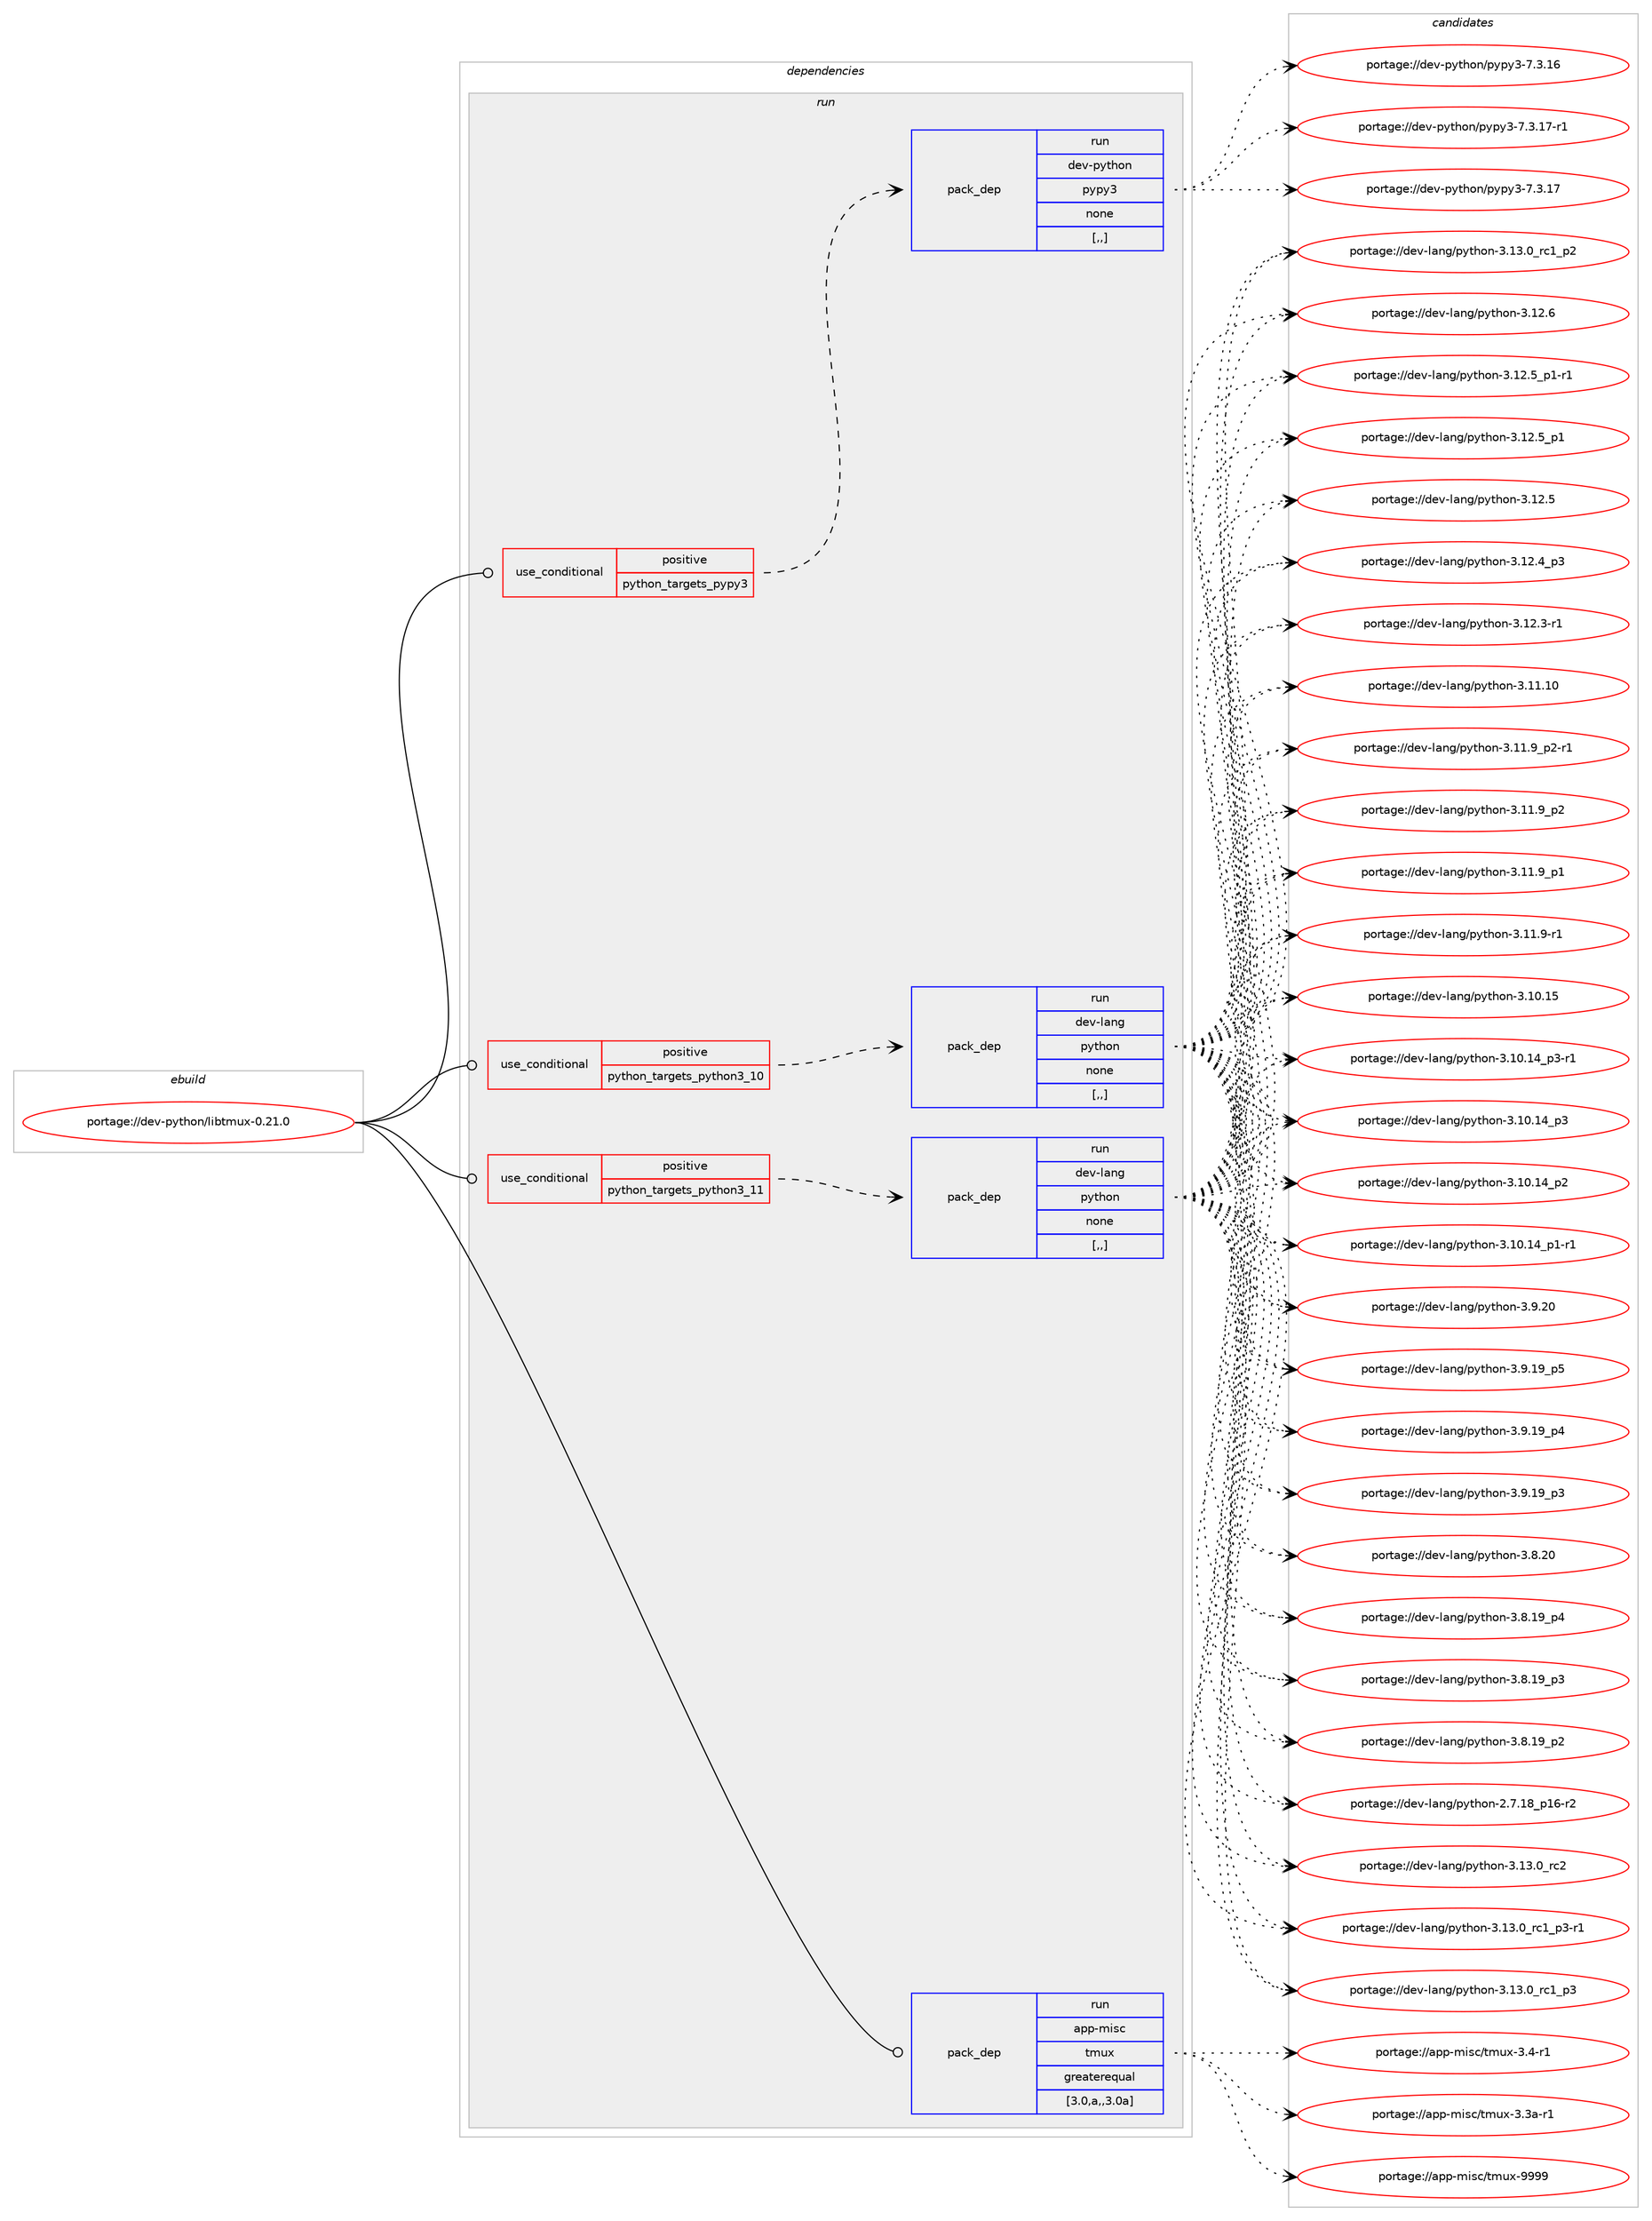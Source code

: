 digraph prolog {

# *************
# Graph options
# *************

newrank=true;
concentrate=true;
compound=true;
graph [rankdir=LR,fontname=Helvetica,fontsize=10,ranksep=1.5];#, ranksep=2.5, nodesep=0.2];
edge  [arrowhead=vee];
node  [fontname=Helvetica,fontsize=10];

# **********
# The ebuild
# **********

subgraph cluster_leftcol {
color=gray;
label=<<i>ebuild</i>>;
id [label="portage://dev-python/libtmux-0.21.0", color=red, width=4, href="../dev-python/libtmux-0.21.0.svg"];
}

# ****************
# The dependencies
# ****************

subgraph cluster_midcol {
color=gray;
label=<<i>dependencies</i>>;
subgraph cluster_compile {
fillcolor="#eeeeee";
style=filled;
label=<<i>compile</i>>;
}
subgraph cluster_compileandrun {
fillcolor="#eeeeee";
style=filled;
label=<<i>compile and run</i>>;
}
subgraph cluster_run {
fillcolor="#eeeeee";
style=filled;
label=<<i>run</i>>;
subgraph cond164634 {
dependency644401 [label=<<TABLE BORDER="0" CELLBORDER="1" CELLSPACING="0" CELLPADDING="4"><TR><TD ROWSPAN="3" CELLPADDING="10">use_conditional</TD></TR><TR><TD>positive</TD></TR><TR><TD>python_targets_pypy3</TD></TR></TABLE>>, shape=none, color=red];
subgraph pack474948 {
dependency644402 [label=<<TABLE BORDER="0" CELLBORDER="1" CELLSPACING="0" CELLPADDING="4" WIDTH="220"><TR><TD ROWSPAN="6" CELLPADDING="30">pack_dep</TD></TR><TR><TD WIDTH="110">run</TD></TR><TR><TD>dev-python</TD></TR><TR><TD>pypy3</TD></TR><TR><TD>none</TD></TR><TR><TD>[,,]</TD></TR></TABLE>>, shape=none, color=blue];
}
dependency644401:e -> dependency644402:w [weight=20,style="dashed",arrowhead="vee"];
}
id:e -> dependency644401:w [weight=20,style="solid",arrowhead="odot"];
subgraph cond164635 {
dependency644403 [label=<<TABLE BORDER="0" CELLBORDER="1" CELLSPACING="0" CELLPADDING="4"><TR><TD ROWSPAN="3" CELLPADDING="10">use_conditional</TD></TR><TR><TD>positive</TD></TR><TR><TD>python_targets_python3_10</TD></TR></TABLE>>, shape=none, color=red];
subgraph pack474949 {
dependency644404 [label=<<TABLE BORDER="0" CELLBORDER="1" CELLSPACING="0" CELLPADDING="4" WIDTH="220"><TR><TD ROWSPAN="6" CELLPADDING="30">pack_dep</TD></TR><TR><TD WIDTH="110">run</TD></TR><TR><TD>dev-lang</TD></TR><TR><TD>python</TD></TR><TR><TD>none</TD></TR><TR><TD>[,,]</TD></TR></TABLE>>, shape=none, color=blue];
}
dependency644403:e -> dependency644404:w [weight=20,style="dashed",arrowhead="vee"];
}
id:e -> dependency644403:w [weight=20,style="solid",arrowhead="odot"];
subgraph cond164636 {
dependency644405 [label=<<TABLE BORDER="0" CELLBORDER="1" CELLSPACING="0" CELLPADDING="4"><TR><TD ROWSPAN="3" CELLPADDING="10">use_conditional</TD></TR><TR><TD>positive</TD></TR><TR><TD>python_targets_python3_11</TD></TR></TABLE>>, shape=none, color=red];
subgraph pack474950 {
dependency644406 [label=<<TABLE BORDER="0" CELLBORDER="1" CELLSPACING="0" CELLPADDING="4" WIDTH="220"><TR><TD ROWSPAN="6" CELLPADDING="30">pack_dep</TD></TR><TR><TD WIDTH="110">run</TD></TR><TR><TD>dev-lang</TD></TR><TR><TD>python</TD></TR><TR><TD>none</TD></TR><TR><TD>[,,]</TD></TR></TABLE>>, shape=none, color=blue];
}
dependency644405:e -> dependency644406:w [weight=20,style="dashed",arrowhead="vee"];
}
id:e -> dependency644405:w [weight=20,style="solid",arrowhead="odot"];
subgraph pack474951 {
dependency644407 [label=<<TABLE BORDER="0" CELLBORDER="1" CELLSPACING="0" CELLPADDING="4" WIDTH="220"><TR><TD ROWSPAN="6" CELLPADDING="30">pack_dep</TD></TR><TR><TD WIDTH="110">run</TD></TR><TR><TD>app-misc</TD></TR><TR><TD>tmux</TD></TR><TR><TD>greaterequal</TD></TR><TR><TD>[3.0,a,,3.0a]</TD></TR></TABLE>>, shape=none, color=blue];
}
id:e -> dependency644407:w [weight=20,style="solid",arrowhead="odot"];
}
}

# **************
# The candidates
# **************

subgraph cluster_choices {
rank=same;
color=gray;
label=<<i>candidates</i>>;

subgraph choice474948 {
color=black;
nodesep=1;
choice100101118451121211161041111104711212111212151455546514649554511449 [label="portage://dev-python/pypy3-7.3.17-r1", color=red, width=4,href="../dev-python/pypy3-7.3.17-r1.svg"];
choice10010111845112121116104111110471121211121215145554651464955 [label="portage://dev-python/pypy3-7.3.17", color=red, width=4,href="../dev-python/pypy3-7.3.17.svg"];
choice10010111845112121116104111110471121211121215145554651464954 [label="portage://dev-python/pypy3-7.3.16", color=red, width=4,href="../dev-python/pypy3-7.3.16.svg"];
dependency644402:e -> choice100101118451121211161041111104711212111212151455546514649554511449:w [style=dotted,weight="100"];
dependency644402:e -> choice10010111845112121116104111110471121211121215145554651464955:w [style=dotted,weight="100"];
dependency644402:e -> choice10010111845112121116104111110471121211121215145554651464954:w [style=dotted,weight="100"];
}
subgraph choice474949 {
color=black;
nodesep=1;
choice10010111845108971101034711212111610411111045514649514648951149950 [label="portage://dev-lang/python-3.13.0_rc2", color=red, width=4,href="../dev-lang/python-3.13.0_rc2.svg"];
choice1001011184510897110103471121211161041111104551464951464895114994995112514511449 [label="portage://dev-lang/python-3.13.0_rc1_p3-r1", color=red, width=4,href="../dev-lang/python-3.13.0_rc1_p3-r1.svg"];
choice100101118451089711010347112121116104111110455146495146489511499499511251 [label="portage://dev-lang/python-3.13.0_rc1_p3", color=red, width=4,href="../dev-lang/python-3.13.0_rc1_p3.svg"];
choice100101118451089711010347112121116104111110455146495146489511499499511250 [label="portage://dev-lang/python-3.13.0_rc1_p2", color=red, width=4,href="../dev-lang/python-3.13.0_rc1_p2.svg"];
choice10010111845108971101034711212111610411111045514649504654 [label="portage://dev-lang/python-3.12.6", color=red, width=4,href="../dev-lang/python-3.12.6.svg"];
choice1001011184510897110103471121211161041111104551464950465395112494511449 [label="portage://dev-lang/python-3.12.5_p1-r1", color=red, width=4,href="../dev-lang/python-3.12.5_p1-r1.svg"];
choice100101118451089711010347112121116104111110455146495046539511249 [label="portage://dev-lang/python-3.12.5_p1", color=red, width=4,href="../dev-lang/python-3.12.5_p1.svg"];
choice10010111845108971101034711212111610411111045514649504653 [label="portage://dev-lang/python-3.12.5", color=red, width=4,href="../dev-lang/python-3.12.5.svg"];
choice100101118451089711010347112121116104111110455146495046529511251 [label="portage://dev-lang/python-3.12.4_p3", color=red, width=4,href="../dev-lang/python-3.12.4_p3.svg"];
choice100101118451089711010347112121116104111110455146495046514511449 [label="portage://dev-lang/python-3.12.3-r1", color=red, width=4,href="../dev-lang/python-3.12.3-r1.svg"];
choice1001011184510897110103471121211161041111104551464949464948 [label="portage://dev-lang/python-3.11.10", color=red, width=4,href="../dev-lang/python-3.11.10.svg"];
choice1001011184510897110103471121211161041111104551464949465795112504511449 [label="portage://dev-lang/python-3.11.9_p2-r1", color=red, width=4,href="../dev-lang/python-3.11.9_p2-r1.svg"];
choice100101118451089711010347112121116104111110455146494946579511250 [label="portage://dev-lang/python-3.11.9_p2", color=red, width=4,href="../dev-lang/python-3.11.9_p2.svg"];
choice100101118451089711010347112121116104111110455146494946579511249 [label="portage://dev-lang/python-3.11.9_p1", color=red, width=4,href="../dev-lang/python-3.11.9_p1.svg"];
choice100101118451089711010347112121116104111110455146494946574511449 [label="portage://dev-lang/python-3.11.9-r1", color=red, width=4,href="../dev-lang/python-3.11.9-r1.svg"];
choice1001011184510897110103471121211161041111104551464948464953 [label="portage://dev-lang/python-3.10.15", color=red, width=4,href="../dev-lang/python-3.10.15.svg"];
choice100101118451089711010347112121116104111110455146494846495295112514511449 [label="portage://dev-lang/python-3.10.14_p3-r1", color=red, width=4,href="../dev-lang/python-3.10.14_p3-r1.svg"];
choice10010111845108971101034711212111610411111045514649484649529511251 [label="portage://dev-lang/python-3.10.14_p3", color=red, width=4,href="../dev-lang/python-3.10.14_p3.svg"];
choice10010111845108971101034711212111610411111045514649484649529511250 [label="portage://dev-lang/python-3.10.14_p2", color=red, width=4,href="../dev-lang/python-3.10.14_p2.svg"];
choice100101118451089711010347112121116104111110455146494846495295112494511449 [label="portage://dev-lang/python-3.10.14_p1-r1", color=red, width=4,href="../dev-lang/python-3.10.14_p1-r1.svg"];
choice10010111845108971101034711212111610411111045514657465048 [label="portage://dev-lang/python-3.9.20", color=red, width=4,href="../dev-lang/python-3.9.20.svg"];
choice100101118451089711010347112121116104111110455146574649579511253 [label="portage://dev-lang/python-3.9.19_p5", color=red, width=4,href="../dev-lang/python-3.9.19_p5.svg"];
choice100101118451089711010347112121116104111110455146574649579511252 [label="portage://dev-lang/python-3.9.19_p4", color=red, width=4,href="../dev-lang/python-3.9.19_p4.svg"];
choice100101118451089711010347112121116104111110455146574649579511251 [label="portage://dev-lang/python-3.9.19_p3", color=red, width=4,href="../dev-lang/python-3.9.19_p3.svg"];
choice10010111845108971101034711212111610411111045514656465048 [label="portage://dev-lang/python-3.8.20", color=red, width=4,href="../dev-lang/python-3.8.20.svg"];
choice100101118451089711010347112121116104111110455146564649579511252 [label="portage://dev-lang/python-3.8.19_p4", color=red, width=4,href="../dev-lang/python-3.8.19_p4.svg"];
choice100101118451089711010347112121116104111110455146564649579511251 [label="portage://dev-lang/python-3.8.19_p3", color=red, width=4,href="../dev-lang/python-3.8.19_p3.svg"];
choice100101118451089711010347112121116104111110455146564649579511250 [label="portage://dev-lang/python-3.8.19_p2", color=red, width=4,href="../dev-lang/python-3.8.19_p2.svg"];
choice100101118451089711010347112121116104111110455046554649569511249544511450 [label="portage://dev-lang/python-2.7.18_p16-r2", color=red, width=4,href="../dev-lang/python-2.7.18_p16-r2.svg"];
dependency644404:e -> choice10010111845108971101034711212111610411111045514649514648951149950:w [style=dotted,weight="100"];
dependency644404:e -> choice1001011184510897110103471121211161041111104551464951464895114994995112514511449:w [style=dotted,weight="100"];
dependency644404:e -> choice100101118451089711010347112121116104111110455146495146489511499499511251:w [style=dotted,weight="100"];
dependency644404:e -> choice100101118451089711010347112121116104111110455146495146489511499499511250:w [style=dotted,weight="100"];
dependency644404:e -> choice10010111845108971101034711212111610411111045514649504654:w [style=dotted,weight="100"];
dependency644404:e -> choice1001011184510897110103471121211161041111104551464950465395112494511449:w [style=dotted,weight="100"];
dependency644404:e -> choice100101118451089711010347112121116104111110455146495046539511249:w [style=dotted,weight="100"];
dependency644404:e -> choice10010111845108971101034711212111610411111045514649504653:w [style=dotted,weight="100"];
dependency644404:e -> choice100101118451089711010347112121116104111110455146495046529511251:w [style=dotted,weight="100"];
dependency644404:e -> choice100101118451089711010347112121116104111110455146495046514511449:w [style=dotted,weight="100"];
dependency644404:e -> choice1001011184510897110103471121211161041111104551464949464948:w [style=dotted,weight="100"];
dependency644404:e -> choice1001011184510897110103471121211161041111104551464949465795112504511449:w [style=dotted,weight="100"];
dependency644404:e -> choice100101118451089711010347112121116104111110455146494946579511250:w [style=dotted,weight="100"];
dependency644404:e -> choice100101118451089711010347112121116104111110455146494946579511249:w [style=dotted,weight="100"];
dependency644404:e -> choice100101118451089711010347112121116104111110455146494946574511449:w [style=dotted,weight="100"];
dependency644404:e -> choice1001011184510897110103471121211161041111104551464948464953:w [style=dotted,weight="100"];
dependency644404:e -> choice100101118451089711010347112121116104111110455146494846495295112514511449:w [style=dotted,weight="100"];
dependency644404:e -> choice10010111845108971101034711212111610411111045514649484649529511251:w [style=dotted,weight="100"];
dependency644404:e -> choice10010111845108971101034711212111610411111045514649484649529511250:w [style=dotted,weight="100"];
dependency644404:e -> choice100101118451089711010347112121116104111110455146494846495295112494511449:w [style=dotted,weight="100"];
dependency644404:e -> choice10010111845108971101034711212111610411111045514657465048:w [style=dotted,weight="100"];
dependency644404:e -> choice100101118451089711010347112121116104111110455146574649579511253:w [style=dotted,weight="100"];
dependency644404:e -> choice100101118451089711010347112121116104111110455146574649579511252:w [style=dotted,weight="100"];
dependency644404:e -> choice100101118451089711010347112121116104111110455146574649579511251:w [style=dotted,weight="100"];
dependency644404:e -> choice10010111845108971101034711212111610411111045514656465048:w [style=dotted,weight="100"];
dependency644404:e -> choice100101118451089711010347112121116104111110455146564649579511252:w [style=dotted,weight="100"];
dependency644404:e -> choice100101118451089711010347112121116104111110455146564649579511251:w [style=dotted,weight="100"];
dependency644404:e -> choice100101118451089711010347112121116104111110455146564649579511250:w [style=dotted,weight="100"];
dependency644404:e -> choice100101118451089711010347112121116104111110455046554649569511249544511450:w [style=dotted,weight="100"];
}
subgraph choice474950 {
color=black;
nodesep=1;
choice10010111845108971101034711212111610411111045514649514648951149950 [label="portage://dev-lang/python-3.13.0_rc2", color=red, width=4,href="../dev-lang/python-3.13.0_rc2.svg"];
choice1001011184510897110103471121211161041111104551464951464895114994995112514511449 [label="portage://dev-lang/python-3.13.0_rc1_p3-r1", color=red, width=4,href="../dev-lang/python-3.13.0_rc1_p3-r1.svg"];
choice100101118451089711010347112121116104111110455146495146489511499499511251 [label="portage://dev-lang/python-3.13.0_rc1_p3", color=red, width=4,href="../dev-lang/python-3.13.0_rc1_p3.svg"];
choice100101118451089711010347112121116104111110455146495146489511499499511250 [label="portage://dev-lang/python-3.13.0_rc1_p2", color=red, width=4,href="../dev-lang/python-3.13.0_rc1_p2.svg"];
choice10010111845108971101034711212111610411111045514649504654 [label="portage://dev-lang/python-3.12.6", color=red, width=4,href="../dev-lang/python-3.12.6.svg"];
choice1001011184510897110103471121211161041111104551464950465395112494511449 [label="portage://dev-lang/python-3.12.5_p1-r1", color=red, width=4,href="../dev-lang/python-3.12.5_p1-r1.svg"];
choice100101118451089711010347112121116104111110455146495046539511249 [label="portage://dev-lang/python-3.12.5_p1", color=red, width=4,href="../dev-lang/python-3.12.5_p1.svg"];
choice10010111845108971101034711212111610411111045514649504653 [label="portage://dev-lang/python-3.12.5", color=red, width=4,href="../dev-lang/python-3.12.5.svg"];
choice100101118451089711010347112121116104111110455146495046529511251 [label="portage://dev-lang/python-3.12.4_p3", color=red, width=4,href="../dev-lang/python-3.12.4_p3.svg"];
choice100101118451089711010347112121116104111110455146495046514511449 [label="portage://dev-lang/python-3.12.3-r1", color=red, width=4,href="../dev-lang/python-3.12.3-r1.svg"];
choice1001011184510897110103471121211161041111104551464949464948 [label="portage://dev-lang/python-3.11.10", color=red, width=4,href="../dev-lang/python-3.11.10.svg"];
choice1001011184510897110103471121211161041111104551464949465795112504511449 [label="portage://dev-lang/python-3.11.9_p2-r1", color=red, width=4,href="../dev-lang/python-3.11.9_p2-r1.svg"];
choice100101118451089711010347112121116104111110455146494946579511250 [label="portage://dev-lang/python-3.11.9_p2", color=red, width=4,href="../dev-lang/python-3.11.9_p2.svg"];
choice100101118451089711010347112121116104111110455146494946579511249 [label="portage://dev-lang/python-3.11.9_p1", color=red, width=4,href="../dev-lang/python-3.11.9_p1.svg"];
choice100101118451089711010347112121116104111110455146494946574511449 [label="portage://dev-lang/python-3.11.9-r1", color=red, width=4,href="../dev-lang/python-3.11.9-r1.svg"];
choice1001011184510897110103471121211161041111104551464948464953 [label="portage://dev-lang/python-3.10.15", color=red, width=4,href="../dev-lang/python-3.10.15.svg"];
choice100101118451089711010347112121116104111110455146494846495295112514511449 [label="portage://dev-lang/python-3.10.14_p3-r1", color=red, width=4,href="../dev-lang/python-3.10.14_p3-r1.svg"];
choice10010111845108971101034711212111610411111045514649484649529511251 [label="portage://dev-lang/python-3.10.14_p3", color=red, width=4,href="../dev-lang/python-3.10.14_p3.svg"];
choice10010111845108971101034711212111610411111045514649484649529511250 [label="portage://dev-lang/python-3.10.14_p2", color=red, width=4,href="../dev-lang/python-3.10.14_p2.svg"];
choice100101118451089711010347112121116104111110455146494846495295112494511449 [label="portage://dev-lang/python-3.10.14_p1-r1", color=red, width=4,href="../dev-lang/python-3.10.14_p1-r1.svg"];
choice10010111845108971101034711212111610411111045514657465048 [label="portage://dev-lang/python-3.9.20", color=red, width=4,href="../dev-lang/python-3.9.20.svg"];
choice100101118451089711010347112121116104111110455146574649579511253 [label="portage://dev-lang/python-3.9.19_p5", color=red, width=4,href="../dev-lang/python-3.9.19_p5.svg"];
choice100101118451089711010347112121116104111110455146574649579511252 [label="portage://dev-lang/python-3.9.19_p4", color=red, width=4,href="../dev-lang/python-3.9.19_p4.svg"];
choice100101118451089711010347112121116104111110455146574649579511251 [label="portage://dev-lang/python-3.9.19_p3", color=red, width=4,href="../dev-lang/python-3.9.19_p3.svg"];
choice10010111845108971101034711212111610411111045514656465048 [label="portage://dev-lang/python-3.8.20", color=red, width=4,href="../dev-lang/python-3.8.20.svg"];
choice100101118451089711010347112121116104111110455146564649579511252 [label="portage://dev-lang/python-3.8.19_p4", color=red, width=4,href="../dev-lang/python-3.8.19_p4.svg"];
choice100101118451089711010347112121116104111110455146564649579511251 [label="portage://dev-lang/python-3.8.19_p3", color=red, width=4,href="../dev-lang/python-3.8.19_p3.svg"];
choice100101118451089711010347112121116104111110455146564649579511250 [label="portage://dev-lang/python-3.8.19_p2", color=red, width=4,href="../dev-lang/python-3.8.19_p2.svg"];
choice100101118451089711010347112121116104111110455046554649569511249544511450 [label="portage://dev-lang/python-2.7.18_p16-r2", color=red, width=4,href="../dev-lang/python-2.7.18_p16-r2.svg"];
dependency644406:e -> choice10010111845108971101034711212111610411111045514649514648951149950:w [style=dotted,weight="100"];
dependency644406:e -> choice1001011184510897110103471121211161041111104551464951464895114994995112514511449:w [style=dotted,weight="100"];
dependency644406:e -> choice100101118451089711010347112121116104111110455146495146489511499499511251:w [style=dotted,weight="100"];
dependency644406:e -> choice100101118451089711010347112121116104111110455146495146489511499499511250:w [style=dotted,weight="100"];
dependency644406:e -> choice10010111845108971101034711212111610411111045514649504654:w [style=dotted,weight="100"];
dependency644406:e -> choice1001011184510897110103471121211161041111104551464950465395112494511449:w [style=dotted,weight="100"];
dependency644406:e -> choice100101118451089711010347112121116104111110455146495046539511249:w [style=dotted,weight="100"];
dependency644406:e -> choice10010111845108971101034711212111610411111045514649504653:w [style=dotted,weight="100"];
dependency644406:e -> choice100101118451089711010347112121116104111110455146495046529511251:w [style=dotted,weight="100"];
dependency644406:e -> choice100101118451089711010347112121116104111110455146495046514511449:w [style=dotted,weight="100"];
dependency644406:e -> choice1001011184510897110103471121211161041111104551464949464948:w [style=dotted,weight="100"];
dependency644406:e -> choice1001011184510897110103471121211161041111104551464949465795112504511449:w [style=dotted,weight="100"];
dependency644406:e -> choice100101118451089711010347112121116104111110455146494946579511250:w [style=dotted,weight="100"];
dependency644406:e -> choice100101118451089711010347112121116104111110455146494946579511249:w [style=dotted,weight="100"];
dependency644406:e -> choice100101118451089711010347112121116104111110455146494946574511449:w [style=dotted,weight="100"];
dependency644406:e -> choice1001011184510897110103471121211161041111104551464948464953:w [style=dotted,weight="100"];
dependency644406:e -> choice100101118451089711010347112121116104111110455146494846495295112514511449:w [style=dotted,weight="100"];
dependency644406:e -> choice10010111845108971101034711212111610411111045514649484649529511251:w [style=dotted,weight="100"];
dependency644406:e -> choice10010111845108971101034711212111610411111045514649484649529511250:w [style=dotted,weight="100"];
dependency644406:e -> choice100101118451089711010347112121116104111110455146494846495295112494511449:w [style=dotted,weight="100"];
dependency644406:e -> choice10010111845108971101034711212111610411111045514657465048:w [style=dotted,weight="100"];
dependency644406:e -> choice100101118451089711010347112121116104111110455146574649579511253:w [style=dotted,weight="100"];
dependency644406:e -> choice100101118451089711010347112121116104111110455146574649579511252:w [style=dotted,weight="100"];
dependency644406:e -> choice100101118451089711010347112121116104111110455146574649579511251:w [style=dotted,weight="100"];
dependency644406:e -> choice10010111845108971101034711212111610411111045514656465048:w [style=dotted,weight="100"];
dependency644406:e -> choice100101118451089711010347112121116104111110455146564649579511252:w [style=dotted,weight="100"];
dependency644406:e -> choice100101118451089711010347112121116104111110455146564649579511251:w [style=dotted,weight="100"];
dependency644406:e -> choice100101118451089711010347112121116104111110455146564649579511250:w [style=dotted,weight="100"];
dependency644406:e -> choice100101118451089711010347112121116104111110455046554649569511249544511450:w [style=dotted,weight="100"];
}
subgraph choice474951 {
color=black;
nodesep=1;
choice971121124510910511599471161091171204557575757 [label="portage://app-misc/tmux-9999", color=red, width=4,href="../app-misc/tmux-9999.svg"];
choice97112112451091051159947116109117120455146524511449 [label="portage://app-misc/tmux-3.4-r1", color=red, width=4,href="../app-misc/tmux-3.4-r1.svg"];
choice9711211245109105115994711610911712045514651974511449 [label="portage://app-misc/tmux-3.3a-r1", color=red, width=4,href="../app-misc/tmux-3.3a-r1.svg"];
dependency644407:e -> choice971121124510910511599471161091171204557575757:w [style=dotted,weight="100"];
dependency644407:e -> choice97112112451091051159947116109117120455146524511449:w [style=dotted,weight="100"];
dependency644407:e -> choice9711211245109105115994711610911712045514651974511449:w [style=dotted,weight="100"];
}
}

}

